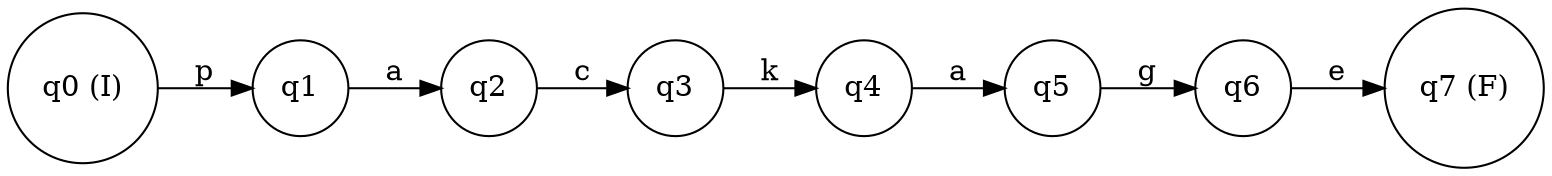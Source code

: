 digraph finite_state_machine {
rankdir=LR;
node [shape = circle];
q0 [label="q0 (I)"];
q1 [label="q1"];
q2 [label="q2"];
q3 [label="q3"];
q4 [label="q4"];
q5 [label="q5"];
q6 [label="q6"];
q7 [label="q7 (F)"];
q0 -> q1 [label="p"];
q1 -> q2 [label="a"];
q2 -> q3 [label="c"];
q3 -> q4 [label="k"];
q4 -> q5 [label="a"];
q5 -> q6 [label="g"];
q6 -> q7 [label="e"];
}